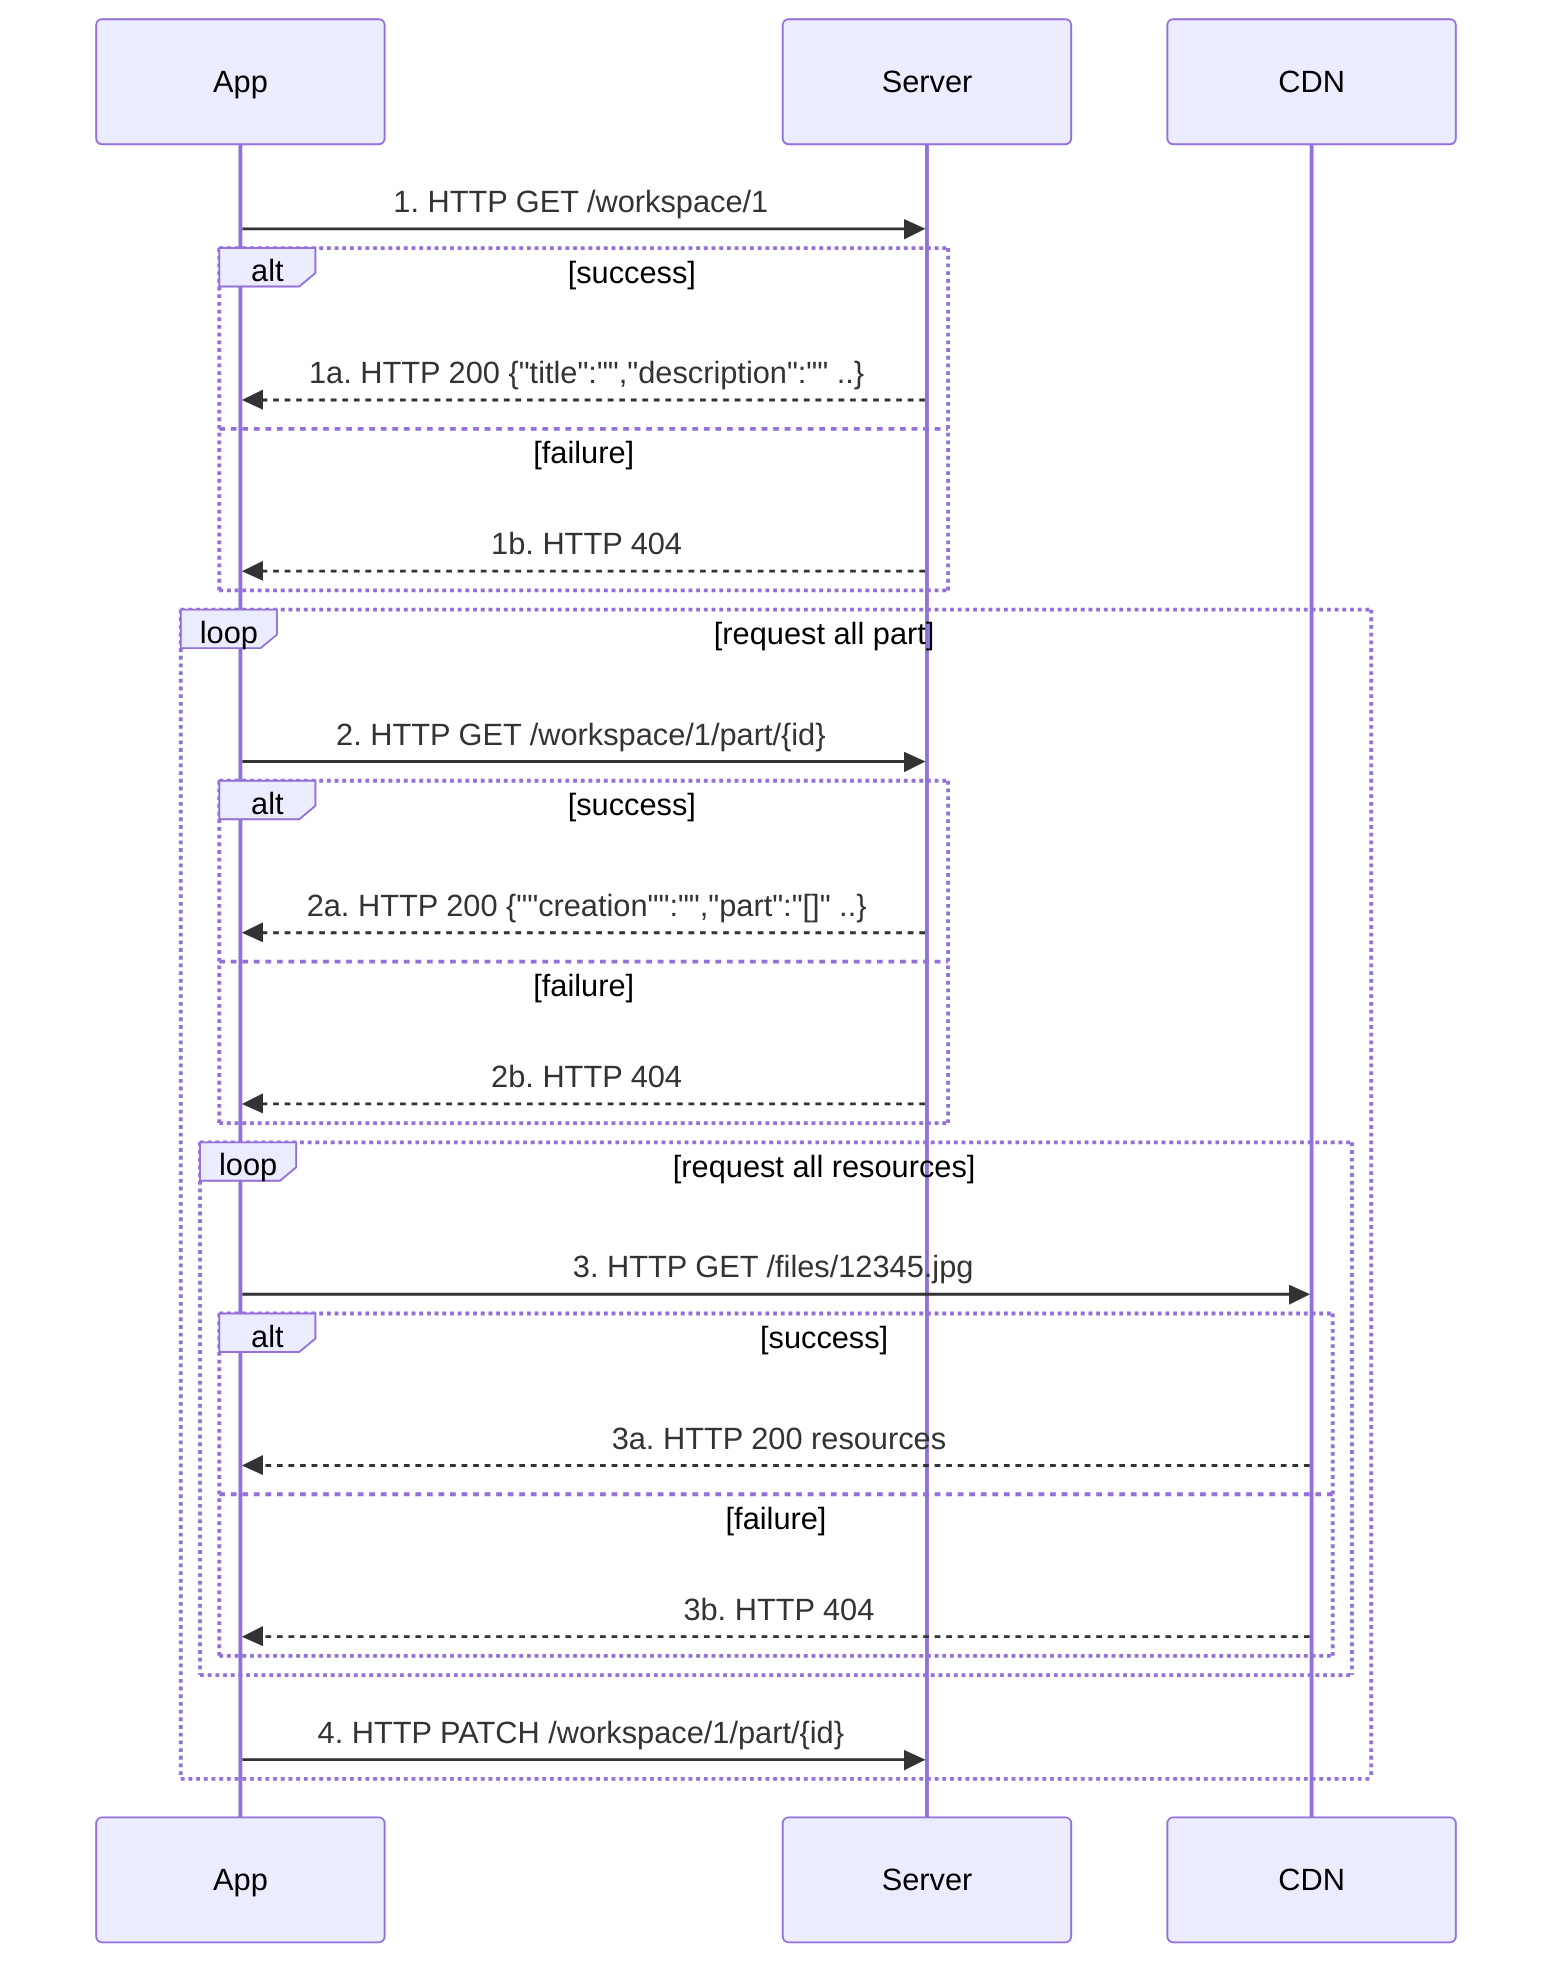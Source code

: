 %% Diagramma di sequenza
sequenceDiagram
    participant App
    participant Server
    participant CDN
    App->>Server: 1. HTTP GET /workspace/1
    alt success
        Server-->>App: 1a. HTTP 200 {"title":"","description":"" ..}
    else failure
        Server-->>App: 1b. HTTP 404
    end
    loop request all part
        App->>Server: 2. HTTP GET /workspace/1/part/{id}
        alt success
            Server-->>App: 2a. HTTP 200 {""creation"":"","part":"[]" ..}
        else failure
            Server-->>App: 2b. HTTP 404
        end
        loop request all resources
            App->>CDN: 3. HTTP GET /files/12345.jpg
            alt success
                CDN-->>App: 3a. HTTP 200 resources
            else failure
                CDN-->>App: 3b. HTTP 404
            end
        end
        App->>Server: 4. HTTP PATCH /workspace/1/part/{id}
    end